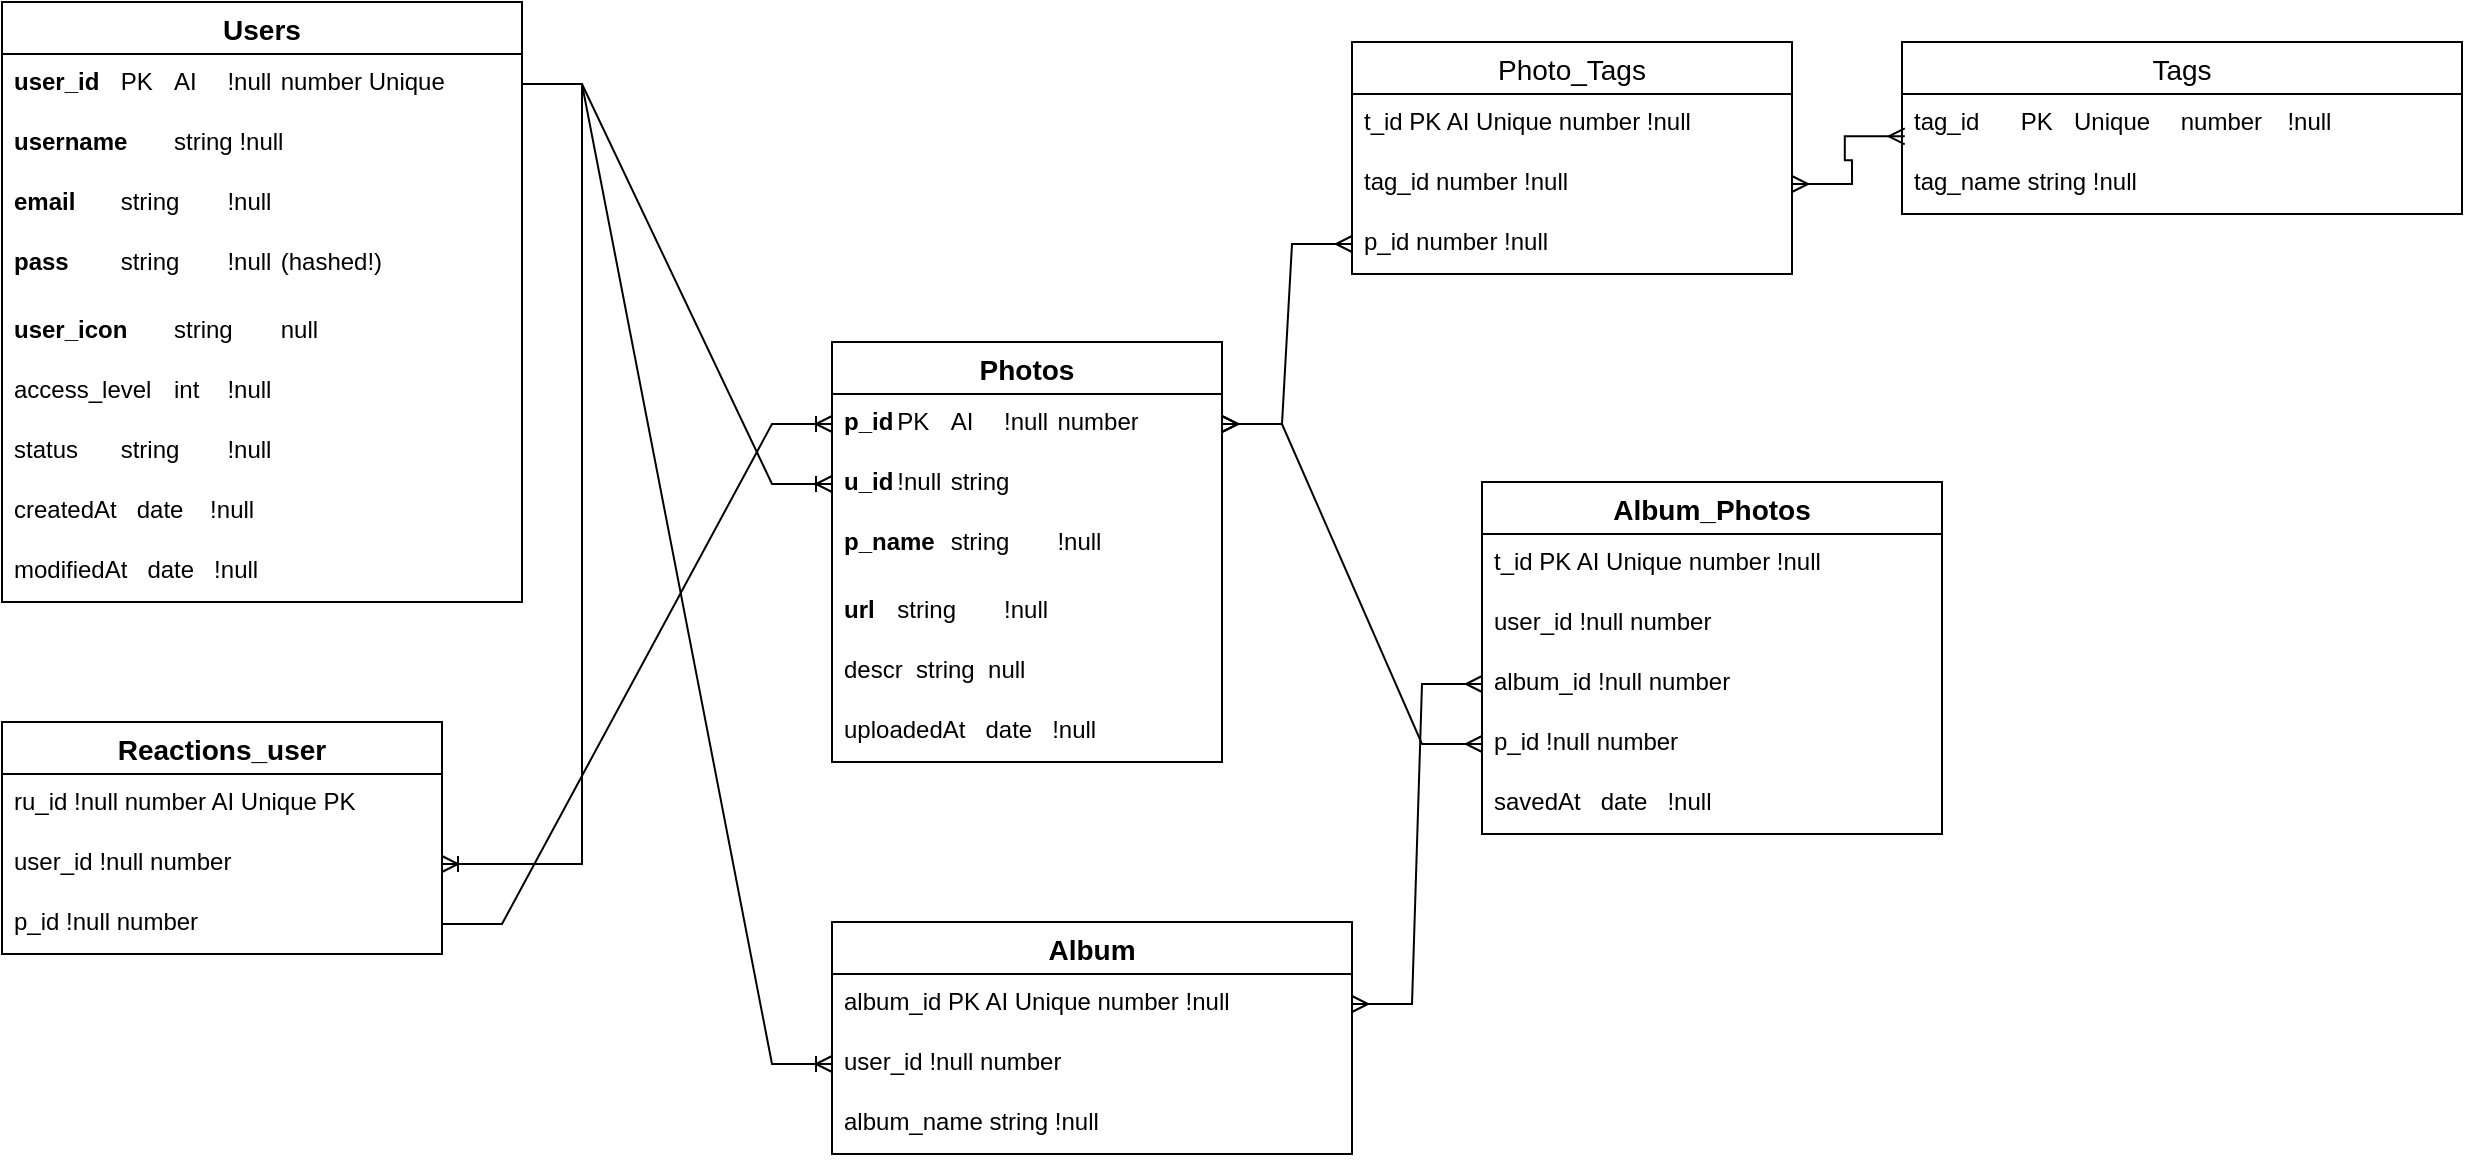 <mxfile>
    <diagram name="Page-1" id="tmgX2utaI_uragU6un_t">
        <mxGraphModel dx="727" dy="399" grid="1" gridSize="10" guides="1" tooltips="1" connect="1" arrows="1" fold="1" page="1" pageScale="1" pageWidth="850" pageHeight="1100" math="0" shadow="0">
            <root>
                <mxCell id="0"/>
                <mxCell id="1" parent="0"/>
                <mxCell id="TzNKyjDSBVO5Mrejy5vB-2" value="Users" style="swimlane;fontStyle=1;childLayout=stackLayout;horizontal=1;startSize=26;horizontalStack=0;resizeParent=1;resizeParentMax=0;resizeLast=0;collapsible=1;marginBottom=0;align=center;fontSize=14;" parent="1" vertex="1">
                    <mxGeometry x="10" y="10" width="260" height="300" as="geometry"/>
                </mxCell>
                <mxCell id="TzNKyjDSBVO5Mrejy5vB-3" value="&lt;b&gt;user_id&lt;span style=&quot;white-space: pre;&quot;&gt;&#9;&lt;/span&gt;&lt;/b&gt;PK&lt;span style=&quot;white-space: pre;&quot;&gt;&#9;&lt;/span&gt;AI&lt;span style=&quot;white-space: pre;&quot;&gt;&#9;&lt;/span&gt;!null&lt;span style=&quot;white-space: pre;&quot;&gt;&#9;&lt;/span&gt;number Unique" style="text;strokeColor=none;fillColor=none;spacingLeft=4;spacingRight=4;overflow=hidden;rotatable=0;points=[[0,0.5],[1,0.5]];portConstraint=eastwest;fontSize=12;whiteSpace=wrap;html=1;" parent="TzNKyjDSBVO5Mrejy5vB-2" vertex="1">
                    <mxGeometry y="26" width="260" height="30" as="geometry"/>
                </mxCell>
                <mxCell id="TzNKyjDSBVO5Mrejy5vB-4" value="&lt;b&gt;username&lt;span style=&quot;white-space: pre;&quot;&gt;&#9;&lt;/span&gt;&lt;/b&gt;string !null" style="text;strokeColor=none;fillColor=none;spacingLeft=4;spacingRight=4;overflow=hidden;rotatable=0;points=[[0,0.5],[1,0.5]];portConstraint=eastwest;fontSize=12;whiteSpace=wrap;html=1;" parent="TzNKyjDSBVO5Mrejy5vB-2" vertex="1">
                    <mxGeometry y="56" width="260" height="30" as="geometry"/>
                </mxCell>
                <mxCell id="TzNKyjDSBVO5Mrejy5vB-19" value="&lt;b&gt;email&lt;/b&gt;&lt;span style=&quot;white-space: pre;&quot;&gt;&lt;b&gt;&#9;&lt;/b&gt;string&lt;span style=&quot;white-space: pre;&quot;&gt;&#9;&lt;/span&gt;!null&lt;/span&gt;" style="text;strokeColor=none;fillColor=none;spacingLeft=4;spacingRight=4;overflow=hidden;rotatable=0;points=[[0,0.5],[1,0.5]];portConstraint=eastwest;fontSize=12;whiteSpace=wrap;html=1;" parent="TzNKyjDSBVO5Mrejy5vB-2" vertex="1">
                    <mxGeometry y="86" width="260" height="30" as="geometry"/>
                </mxCell>
                <mxCell id="TzNKyjDSBVO5Mrejy5vB-5" value="&lt;b&gt;pass&lt;span style=&quot;white-space: pre;&quot;&gt;&#9;&lt;/span&gt;&lt;/b&gt;string&lt;span style=&quot;white-space: pre;&quot;&gt;&#9;&lt;/span&gt;!null&lt;span style=&quot;white-space: pre;&quot;&gt;&#9;&lt;/span&gt;(hashed!)" style="text;strokeColor=none;fillColor=none;spacingLeft=4;spacingRight=4;overflow=hidden;rotatable=0;points=[[0,0.5],[1,0.5]];portConstraint=eastwest;fontSize=12;whiteSpace=wrap;html=1;" parent="TzNKyjDSBVO5Mrejy5vB-2" vertex="1">
                    <mxGeometry y="116" width="260" height="34" as="geometry"/>
                </mxCell>
                <mxCell id="TzNKyjDSBVO5Mrejy5vB-20" value="&lt;b&gt;user_icon&lt;span style=&quot;white-space: pre;&quot;&gt;&#9;&lt;/span&gt;&lt;/b&gt;string&lt;span style=&quot;white-space: pre;&quot;&gt;&#9;&lt;/span&gt;null" style="text;strokeColor=none;fillColor=none;spacingLeft=4;spacingRight=4;overflow=hidden;rotatable=0;points=[[0,0.5],[1,0.5]];portConstraint=eastwest;fontSize=12;whiteSpace=wrap;html=1;" parent="TzNKyjDSBVO5Mrejy5vB-2" vertex="1">
                    <mxGeometry y="150" width="260" height="30" as="geometry"/>
                </mxCell>
                <mxCell id="1ENWWORPzaJkovNIDj_e-1" value="access_level&lt;span style=&quot;white-space: pre;&quot;&gt;&#9;&lt;/span&gt;int&lt;span style=&quot;white-space: pre;&quot;&gt;&#9;&lt;/span&gt;!null" style="text;strokeColor=none;fillColor=none;spacingLeft=4;spacingRight=4;overflow=hidden;rotatable=0;points=[[0,0.5],[1,0.5]];portConstraint=eastwest;fontSize=12;whiteSpace=wrap;html=1;" parent="TzNKyjDSBVO5Mrejy5vB-2" vertex="1">
                    <mxGeometry y="180" width="260" height="30" as="geometry"/>
                </mxCell>
                <mxCell id="1ENWWORPzaJkovNIDj_e-2" value="status&lt;span style=&quot;white-space: pre;&quot;&gt;&#9;&lt;/span&gt;string&lt;span style=&quot;white-space: pre;&quot;&gt;&#9;&lt;/span&gt;!null" style="text;strokeColor=none;fillColor=none;spacingLeft=4;spacingRight=4;overflow=hidden;rotatable=0;points=[[0,0.5],[1,0.5]];portConstraint=eastwest;fontSize=12;whiteSpace=wrap;html=1;" parent="TzNKyjDSBVO5Mrejy5vB-2" vertex="1">
                    <mxGeometry y="210" width="260" height="30" as="geometry"/>
                </mxCell>
                <mxCell id="1ENWWORPzaJkovNIDj_e-3" value="createdAt&amp;nbsp; &amp;nbsp;date&amp;nbsp; &amp;nbsp; !null" style="text;strokeColor=none;fillColor=none;spacingLeft=4;spacingRight=4;overflow=hidden;rotatable=0;points=[[0,0.5],[1,0.5]];portConstraint=eastwest;fontSize=12;whiteSpace=wrap;html=1;" parent="TzNKyjDSBVO5Mrejy5vB-2" vertex="1">
                    <mxGeometry y="240" width="260" height="30" as="geometry"/>
                </mxCell>
                <mxCell id="1ENWWORPzaJkovNIDj_e-4" value="modifiedAt&amp;nbsp; &amp;nbsp;date&amp;nbsp; &amp;nbsp;!null" style="text;strokeColor=none;fillColor=none;spacingLeft=4;spacingRight=4;overflow=hidden;rotatable=0;points=[[0,0.5],[1,0.5]];portConstraint=eastwest;fontSize=12;whiteSpace=wrap;html=1;" parent="TzNKyjDSBVO5Mrejy5vB-2" vertex="1">
                    <mxGeometry y="270" width="260" height="30" as="geometry"/>
                </mxCell>
                <mxCell id="TzNKyjDSBVO5Mrejy5vB-23" value="Photos" style="swimlane;fontStyle=1;childLayout=stackLayout;horizontal=1;startSize=26;horizontalStack=0;resizeParent=1;resizeParentMax=0;resizeLast=0;collapsible=1;marginBottom=0;align=center;fontSize=14;" parent="1" vertex="1">
                    <mxGeometry x="425" y="180" width="195" height="210" as="geometry"/>
                </mxCell>
                <mxCell id="TzNKyjDSBVO5Mrejy5vB-24" value="&lt;b&gt;p_id&lt;span style=&quot;white-space: pre;&quot;&gt;&#9;&lt;/span&gt;&lt;/b&gt;PK&lt;span style=&quot;white-space: pre;&quot;&gt;&#9;&lt;/span&gt;AI&lt;span style=&quot;white-space: pre;&quot;&gt;&#9;&lt;/span&gt;!null&lt;span style=&quot;white-space: pre;&quot;&gt;&#9;&lt;/span&gt;number" style="text;strokeColor=none;fillColor=none;spacingLeft=4;spacingRight=4;overflow=hidden;rotatable=0;points=[[0,0.5],[1,0.5]];portConstraint=eastwest;fontSize=12;whiteSpace=wrap;html=1;" parent="TzNKyjDSBVO5Mrejy5vB-23" vertex="1">
                    <mxGeometry y="26" width="195" height="30" as="geometry"/>
                </mxCell>
                <mxCell id="TzNKyjDSBVO5Mrejy5vB-25" value="&lt;b&gt;u_id&lt;span style=&quot;white-space: pre;&quot;&gt;&#9;&lt;/span&gt;&lt;/b&gt;!null&lt;span style=&quot;white-space: pre;&quot;&gt;&#9;&lt;/span&gt;string" style="text;strokeColor=none;fillColor=none;spacingLeft=4;spacingRight=4;overflow=hidden;rotatable=0;points=[[0,0.5],[1,0.5]];portConstraint=eastwest;fontSize=12;whiteSpace=wrap;html=1;" parent="TzNKyjDSBVO5Mrejy5vB-23" vertex="1">
                    <mxGeometry y="56" width="195" height="30" as="geometry"/>
                </mxCell>
                <mxCell id="TzNKyjDSBVO5Mrejy5vB-26" value="&lt;b&gt;p_name&lt;span style=&quot;white-space: pre;&quot;&gt;&#9;&lt;/span&gt;&lt;/b&gt;string&lt;span style=&quot;white-space: pre;&quot;&gt;&#9;&lt;/span&gt;!null" style="text;strokeColor=none;fillColor=none;spacingLeft=4;spacingRight=4;overflow=hidden;rotatable=0;points=[[0,0.5],[1,0.5]];portConstraint=eastwest;fontSize=12;whiteSpace=wrap;html=1;" parent="TzNKyjDSBVO5Mrejy5vB-23" vertex="1">
                    <mxGeometry y="86" width="195" height="34" as="geometry"/>
                </mxCell>
                <mxCell id="TzNKyjDSBVO5Mrejy5vB-27" value="&lt;b&gt;url&lt;span style=&quot;white-space: pre;&quot;&gt;&#9;&lt;/span&gt;&lt;/b&gt;string&lt;span style=&quot;white-space: pre;&quot;&gt;&#9;&lt;/span&gt;!null" style="text;strokeColor=none;fillColor=none;spacingLeft=4;spacingRight=4;overflow=hidden;rotatable=0;points=[[0,0.5],[1,0.5]];portConstraint=eastwest;fontSize=12;whiteSpace=wrap;html=1;" parent="TzNKyjDSBVO5Mrejy5vB-23" vertex="1">
                    <mxGeometry y="120" width="195" height="30" as="geometry"/>
                </mxCell>
                <mxCell id="1ENWWORPzaJkovNIDj_e-5" value="descr&amp;nbsp; string&amp;nbsp; null" style="text;strokeColor=none;fillColor=none;spacingLeft=4;spacingRight=4;overflow=hidden;rotatable=0;points=[[0,0.5],[1,0.5]];portConstraint=eastwest;fontSize=12;whiteSpace=wrap;html=1;" parent="TzNKyjDSBVO5Mrejy5vB-23" vertex="1">
                    <mxGeometry y="150" width="195" height="30" as="geometry"/>
                </mxCell>
                <mxCell id="2" value="uploadedAt&amp;nbsp; &amp;nbsp;date&amp;nbsp; &amp;nbsp;!null" style="text;strokeColor=none;fillColor=none;spacingLeft=4;spacingRight=4;overflow=hidden;rotatable=0;points=[[0,0.5],[1,0.5]];portConstraint=eastwest;fontSize=12;whiteSpace=wrap;html=1;" parent="TzNKyjDSBVO5Mrejy5vB-23" vertex="1">
                    <mxGeometry y="180" width="195" height="30" as="geometry"/>
                </mxCell>
                <mxCell id="TzNKyjDSBVO5Mrejy5vB-29" value="" style="edgeStyle=entityRelationEdgeStyle;fontSize=12;html=1;endArrow=ERoneToMany;rounded=0;entryX=0;entryY=0.5;entryDx=0;entryDy=0;" parent="1" source="TzNKyjDSBVO5Mrejy5vB-3" target="TzNKyjDSBVO5Mrejy5vB-25" edge="1">
                    <mxGeometry width="100" height="100" relative="1" as="geometry">
                        <mxPoint x="280" y="240" as="sourcePoint"/>
                        <mxPoint x="380" y="140" as="targetPoint"/>
                    </mxGeometry>
                </mxCell>
                <mxCell id="TzNKyjDSBVO5Mrejy5vB-31" value="Reactions_user" style="swimlane;fontStyle=1;childLayout=stackLayout;horizontal=1;startSize=26;horizontalStack=0;resizeParent=1;resizeParentMax=0;resizeLast=0;collapsible=1;marginBottom=0;align=center;fontSize=14;" parent="1" vertex="1">
                    <mxGeometry x="10" y="370" width="220" height="116" as="geometry"/>
                </mxCell>
                <mxCell id="TzNKyjDSBVO5Mrejy5vB-32" value="ru_id !null number AI Unique PK" style="text;strokeColor=none;fillColor=none;spacingLeft=4;spacingRight=4;overflow=hidden;rotatable=0;points=[[0,0.5],[1,0.5]];portConstraint=eastwest;fontSize=12;whiteSpace=wrap;html=1;" parent="TzNKyjDSBVO5Mrejy5vB-31" vertex="1">
                    <mxGeometry y="26" width="220" height="30" as="geometry"/>
                </mxCell>
                <mxCell id="TzNKyjDSBVO5Mrejy5vB-33" value="user_id !null number" style="text;strokeColor=none;fillColor=none;spacingLeft=4;spacingRight=4;overflow=hidden;rotatable=0;points=[[0,0.5],[1,0.5]];portConstraint=eastwest;fontSize=12;whiteSpace=wrap;html=1;" parent="TzNKyjDSBVO5Mrejy5vB-31" vertex="1">
                    <mxGeometry y="56" width="220" height="30" as="geometry"/>
                </mxCell>
                <mxCell id="TzNKyjDSBVO5Mrejy5vB-34" value="p_id !null number" style="text;strokeColor=none;fillColor=none;spacingLeft=4;spacingRight=4;overflow=hidden;rotatable=0;points=[[0,0.5],[1,0.5]];portConstraint=eastwest;fontSize=12;whiteSpace=wrap;html=1;" parent="TzNKyjDSBVO5Mrejy5vB-31" vertex="1">
                    <mxGeometry y="86" width="220" height="30" as="geometry"/>
                </mxCell>
                <mxCell id="TzNKyjDSBVO5Mrejy5vB-37" value="Album_Photos" style="swimlane;fontStyle=1;childLayout=stackLayout;horizontal=1;startSize=26;horizontalStack=0;resizeParent=1;resizeParentMax=0;resizeLast=0;collapsible=1;marginBottom=0;align=center;fontSize=14;" parent="1" vertex="1">
                    <mxGeometry x="750" y="250" width="230" height="176" as="geometry"/>
                </mxCell>
                <mxCell id="TzNKyjDSBVO5Mrejy5vB-38" value="t_id PK AI Unique number !null" style="text;strokeColor=none;fillColor=none;spacingLeft=4;spacingRight=4;overflow=hidden;rotatable=0;points=[[0,0.5],[1,0.5]];portConstraint=eastwest;fontSize=12;whiteSpace=wrap;html=1;" parent="TzNKyjDSBVO5Mrejy5vB-37" vertex="1">
                    <mxGeometry y="26" width="230" height="30" as="geometry"/>
                </mxCell>
                <mxCell id="TzNKyjDSBVO5Mrejy5vB-39" value="user_id !null number" style="text;strokeColor=none;fillColor=none;spacingLeft=4;spacingRight=4;overflow=hidden;rotatable=0;points=[[0,0.5],[1,0.5]];portConstraint=eastwest;fontSize=12;whiteSpace=wrap;html=1;" parent="TzNKyjDSBVO5Mrejy5vB-37" vertex="1">
                    <mxGeometry y="56" width="230" height="30" as="geometry"/>
                </mxCell>
                <mxCell id="TzNKyjDSBVO5Mrejy5vB-40" value="album_id !null number" style="text;strokeColor=none;fillColor=none;spacingLeft=4;spacingRight=4;overflow=hidden;rotatable=0;points=[[0,0.5],[1,0.5]];portConstraint=eastwest;fontSize=12;whiteSpace=wrap;html=1;" parent="TzNKyjDSBVO5Mrejy5vB-37" vertex="1">
                    <mxGeometry y="86" width="230" height="30" as="geometry"/>
                </mxCell>
                <mxCell id="krsRfWwd7fLUTWGK-ZBf-13" value="p_id !null number" style="text;strokeColor=none;fillColor=none;spacingLeft=4;spacingRight=4;overflow=hidden;rotatable=0;points=[[0,0.5],[1,0.5]];portConstraint=eastwest;fontSize=12;whiteSpace=wrap;html=1;" parent="TzNKyjDSBVO5Mrejy5vB-37" vertex="1">
                    <mxGeometry y="116" width="230" height="30" as="geometry"/>
                </mxCell>
                <mxCell id="1ENWWORPzaJkovNIDj_e-6" value="savedAt&amp;nbsp; &amp;nbsp;date&amp;nbsp; &amp;nbsp;!null" style="text;strokeColor=none;fillColor=none;spacingLeft=4;spacingRight=4;overflow=hidden;rotatable=0;points=[[0,0.5],[1,0.5]];portConstraint=eastwest;fontSize=12;whiteSpace=wrap;html=1;" parent="TzNKyjDSBVO5Mrejy5vB-37" vertex="1">
                    <mxGeometry y="146" width="230" height="30" as="geometry"/>
                </mxCell>
                <mxCell id="TzNKyjDSBVO5Mrejy5vB-41" value="Album" style="swimlane;fontStyle=1;childLayout=stackLayout;horizontal=1;startSize=26;horizontalStack=0;resizeParent=1;resizeParentMax=0;resizeLast=0;collapsible=1;marginBottom=0;align=center;fontSize=14;" parent="1" vertex="1">
                    <mxGeometry x="425" y="470" width="260" height="116" as="geometry"/>
                </mxCell>
                <mxCell id="TzNKyjDSBVO5Mrejy5vB-42" value="album_id PK AI Unique number !null" style="text;strokeColor=none;fillColor=none;spacingLeft=4;spacingRight=4;overflow=hidden;rotatable=0;points=[[0,0.5],[1,0.5]];portConstraint=eastwest;fontSize=12;whiteSpace=wrap;html=1;" parent="TzNKyjDSBVO5Mrejy5vB-41" vertex="1">
                    <mxGeometry y="26" width="260" height="30" as="geometry"/>
                </mxCell>
                <mxCell id="TzNKyjDSBVO5Mrejy5vB-43" value="user_id !null number" style="text;strokeColor=none;fillColor=none;spacingLeft=4;spacingRight=4;overflow=hidden;rotatable=0;points=[[0,0.5],[1,0.5]];portConstraint=eastwest;fontSize=12;whiteSpace=wrap;html=1;" parent="TzNKyjDSBVO5Mrejy5vB-41" vertex="1">
                    <mxGeometry y="56" width="260" height="30" as="geometry"/>
                </mxCell>
                <mxCell id="TzNKyjDSBVO5Mrejy5vB-44" value="album_name string !null" style="text;strokeColor=none;fillColor=none;spacingLeft=4;spacingRight=4;overflow=hidden;rotatable=0;points=[[0,0.5],[1,0.5]];portConstraint=eastwest;fontSize=12;whiteSpace=wrap;html=1;" parent="TzNKyjDSBVO5Mrejy5vB-41" vertex="1">
                    <mxGeometry y="86" width="260" height="30" as="geometry"/>
                </mxCell>
                <mxCell id="krsRfWwd7fLUTWGK-ZBf-2" value="Tags" style="swimlane;fontStyle=0;childLayout=stackLayout;horizontal=1;startSize=26;horizontalStack=0;resizeParent=1;resizeParentMax=0;resizeLast=0;collapsible=1;marginBottom=0;align=center;fontSize=14;" parent="1" vertex="1">
                    <mxGeometry x="960" y="30" width="280" height="86" as="geometry"/>
                </mxCell>
                <mxCell id="krsRfWwd7fLUTWGK-ZBf-3" value="tag_id&lt;span style=&quot;white-space: pre;&quot;&gt;&#9;&lt;/span&gt;PK&lt;span style=&quot;white-space: pre;&quot;&gt;&#9;&lt;/span&gt;Unique&lt;span style=&quot;white-space: pre;&quot;&gt;&#9;&lt;/span&gt;number&lt;span style=&quot;white-space: pre;&quot;&gt;&#9;&lt;/span&gt;!null" style="text;strokeColor=none;fillColor=none;spacingLeft=4;spacingRight=4;overflow=hidden;rotatable=0;points=[[0,0.5],[1,0.5]];portConstraint=eastwest;fontSize=12;whiteSpace=wrap;html=1;" parent="krsRfWwd7fLUTWGK-ZBf-2" vertex="1">
                    <mxGeometry y="26" width="280" height="30" as="geometry"/>
                </mxCell>
                <mxCell id="krsRfWwd7fLUTWGK-ZBf-5" value="tag_name string !null" style="text;strokeColor=none;fillColor=none;spacingLeft=4;spacingRight=4;overflow=hidden;rotatable=0;points=[[0,0.5],[1,0.5]];portConstraint=eastwest;fontSize=12;whiteSpace=wrap;html=1;" parent="krsRfWwd7fLUTWGK-ZBf-2" vertex="1">
                    <mxGeometry y="56" width="280" height="30" as="geometry"/>
                </mxCell>
                <mxCell id="krsRfWwd7fLUTWGK-ZBf-6" value="Photo_Tags" style="swimlane;fontStyle=0;childLayout=stackLayout;horizontal=1;startSize=26;horizontalStack=0;resizeParent=1;resizeParentMax=0;resizeLast=0;collapsible=1;marginBottom=0;align=center;fontSize=14;" parent="1" vertex="1">
                    <mxGeometry x="685" y="30" width="220" height="116" as="geometry"/>
                </mxCell>
                <mxCell id="krsRfWwd7fLUTWGK-ZBf-7" value="t_id PK AI Unique number !null" style="text;strokeColor=none;fillColor=none;spacingLeft=4;spacingRight=4;overflow=hidden;rotatable=0;points=[[0,0.5],[1,0.5]];portConstraint=eastwest;fontSize=12;whiteSpace=wrap;html=1;" parent="krsRfWwd7fLUTWGK-ZBf-6" vertex="1">
                    <mxGeometry y="26" width="220" height="30" as="geometry"/>
                </mxCell>
                <mxCell id="krsRfWwd7fLUTWGK-ZBf-8" value="tag_id number !null" style="text;strokeColor=none;fillColor=none;spacingLeft=4;spacingRight=4;overflow=hidden;rotatable=0;points=[[0,0.5],[1,0.5]];portConstraint=eastwest;fontSize=12;whiteSpace=wrap;html=1;" parent="krsRfWwd7fLUTWGK-ZBf-6" vertex="1">
                    <mxGeometry y="56" width="220" height="30" as="geometry"/>
                </mxCell>
                <mxCell id="krsRfWwd7fLUTWGK-ZBf-10" value="" style="edgeStyle=entityRelationEdgeStyle;fontSize=12;html=1;endArrow=ERmany;startArrow=ERmany;rounded=0;entryX=0.005;entryY=0.706;entryDx=0;entryDy=0;entryPerimeter=0;exitX=1;exitY=0.5;exitDx=0;exitDy=0;" parent="krsRfWwd7fLUTWGK-ZBf-6" source="krsRfWwd7fLUTWGK-ZBf-8" target="krsRfWwd7fLUTWGK-ZBf-3" edge="1">
                    <mxGeometry width="100" height="100" relative="1" as="geometry">
                        <mxPoint x="-140" y="-10" as="sourcePoint"/>
                        <mxPoint x="-40" y="-110" as="targetPoint"/>
                    </mxGeometry>
                </mxCell>
                <mxCell id="krsRfWwd7fLUTWGK-ZBf-9" value="p_id number !null" style="text;strokeColor=none;fillColor=none;spacingLeft=4;spacingRight=4;overflow=hidden;rotatable=0;points=[[0,0.5],[1,0.5]];portConstraint=eastwest;fontSize=12;whiteSpace=wrap;html=1;" parent="krsRfWwd7fLUTWGK-ZBf-6" vertex="1">
                    <mxGeometry y="86" width="220" height="30" as="geometry"/>
                </mxCell>
                <mxCell id="krsRfWwd7fLUTWGK-ZBf-14" value="" style="edgeStyle=entityRelationEdgeStyle;fontSize=12;html=1;endArrow=ERoneToMany;rounded=0;exitX=1;exitY=0.5;exitDx=0;exitDy=0;entryX=0;entryY=0.5;entryDx=0;entryDy=0;" parent="1" source="TzNKyjDSBVO5Mrejy5vB-3" target="TzNKyjDSBVO5Mrejy5vB-43" edge="1">
                    <mxGeometry width="100" height="100" relative="1" as="geometry">
                        <mxPoint x="270" y="470" as="sourcePoint"/>
                        <mxPoint x="370" y="370" as="targetPoint"/>
                    </mxGeometry>
                </mxCell>
                <mxCell id="krsRfWwd7fLUTWGK-ZBf-15" value="" style="edgeStyle=entityRelationEdgeStyle;fontSize=12;html=1;endArrow=ERmany;startArrow=ERmany;rounded=0;entryX=0;entryY=0.5;entryDx=0;entryDy=0;" parent="1" source="TzNKyjDSBVO5Mrejy5vB-42" target="TzNKyjDSBVO5Mrejy5vB-40" edge="1">
                    <mxGeometry width="100" height="100" relative="1" as="geometry">
                        <mxPoint x="330" y="400" as="sourcePoint"/>
                        <mxPoint x="430" y="300" as="targetPoint"/>
                    </mxGeometry>
                </mxCell>
                <mxCell id="krsRfWwd7fLUTWGK-ZBf-16" value="" style="edgeStyle=entityRelationEdgeStyle;fontSize=12;html=1;endArrow=ERmany;startArrow=ERmany;rounded=0;entryX=1;entryY=0.5;entryDx=0;entryDy=0;exitX=0;exitY=0.5;exitDx=0;exitDy=0;" parent="1" source="krsRfWwd7fLUTWGK-ZBf-13" target="TzNKyjDSBVO5Mrejy5vB-24" edge="1">
                    <mxGeometry width="100" height="100" relative="1" as="geometry">
                        <mxPoint x="330" y="400" as="sourcePoint"/>
                        <mxPoint x="430" y="300" as="targetPoint"/>
                    </mxGeometry>
                </mxCell>
                <mxCell id="krsRfWwd7fLUTWGK-ZBf-18" value="" style="edgeStyle=entityRelationEdgeStyle;fontSize=12;html=1;endArrow=ERmany;startArrow=ERmany;rounded=0;exitX=1;exitY=0.5;exitDx=0;exitDy=0;" parent="1" source="TzNKyjDSBVO5Mrejy5vB-24" target="krsRfWwd7fLUTWGK-ZBf-9" edge="1">
                    <mxGeometry width="100" height="100" relative="1" as="geometry">
                        <mxPoint x="330" y="400" as="sourcePoint"/>
                        <mxPoint x="430" y="300" as="targetPoint"/>
                    </mxGeometry>
                </mxCell>
                <mxCell id="krsRfWwd7fLUTWGK-ZBf-19" value="" style="edgeStyle=entityRelationEdgeStyle;fontSize=12;html=1;endArrow=ERoneToMany;rounded=0;entryX=0;entryY=0.5;entryDx=0;entryDy=0;" parent="1" source="TzNKyjDSBVO5Mrejy5vB-34" target="TzNKyjDSBVO5Mrejy5vB-24" edge="1">
                    <mxGeometry width="100" height="100" relative="1" as="geometry">
                        <mxPoint x="270" y="470" as="sourcePoint"/>
                        <mxPoint x="370" y="370" as="targetPoint"/>
                    </mxGeometry>
                </mxCell>
                <mxCell id="krsRfWwd7fLUTWGK-ZBf-20" value="" style="edgeStyle=entityRelationEdgeStyle;fontSize=12;html=1;endArrow=ERoneToMany;rounded=0;" parent="1" source="TzNKyjDSBVO5Mrejy5vB-3" target="TzNKyjDSBVO5Mrejy5vB-33" edge="1">
                    <mxGeometry width="100" height="100" relative="1" as="geometry">
                        <mxPoint x="-40" y="503" as="sourcePoint"/>
                        <mxPoint x="60" y="403" as="targetPoint"/>
                    </mxGeometry>
                </mxCell>
            </root>
        </mxGraphModel>
    </diagram>
</mxfile>